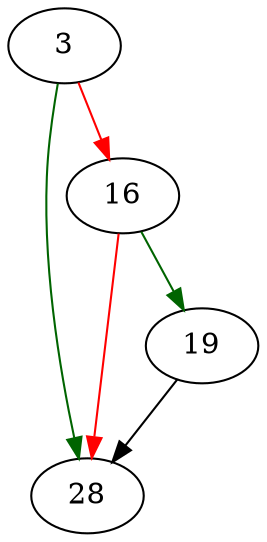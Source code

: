 strict digraph "sqlite3BtreeSchema" {
	// Node definitions.
	3 [entry=true];
	28;
	16;
	19;

	// Edge definitions.
	3 -> 28 [
		color=darkgreen
		cond=true
	];
	3 -> 16 [
		color=red
		cond=false
	];
	16 -> 28 [
		color=red
		cond=false
	];
	16 -> 19 [
		color=darkgreen
		cond=true
	];
	19 -> 28;
}